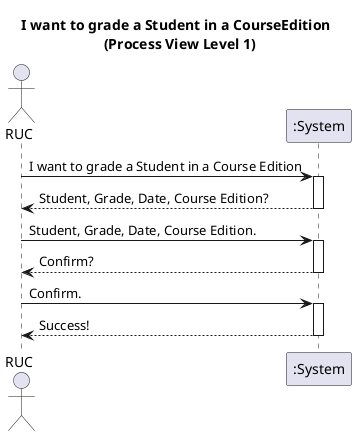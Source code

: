 @startuml
actor RUC

title I want to grade a Student in a CourseEdition \n (Process View Level 1)

participant ":System" as System

RUC -> System  : I want to grade a Student in a Course Edition
activate System
System --> RUC  : Student, Grade, Date, Course Edition?
deactivate System
RUC -> System : Student, Grade, Date, Course Edition.
activate System
System --> RUC : Confirm?
deactivate System
RUC -> System : Confirm.
activate System
System --> RUC : Success!
deactivate System

@enduml